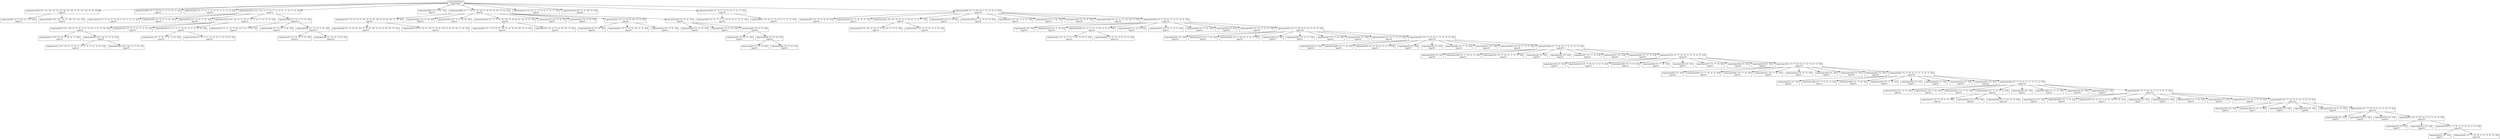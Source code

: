 digraph G{
node [shape=box];
edge [fontname=helvetica];
0 [label=<represent=None<br/>type=None<br/>>];
10 [label=<represent=[105, ['3', '13', '14', '5', '15', '6', '16', '9', '10', '7', '8', '13', '14', '5', '6', '4']]<br/>type=4<br/>>];
12 [label=<represent=[2, ['3', '7', '8', '4', '13', '14']]<br/>type=2<br/>>];
11 [label=<represent=[0, ['13', '14', '15', '3', '16', '13', '14', '4']]<br/>type=4<br/>>];
9 [label=<represent=[59, ['3', '7', '8', '4', '1', '2', '3', '4', '5', '6']]<br/>type=3<br/>>];
8 [label=<represent=[4, ['3', '7', '4', '1', '2', '3', '4', '1', '2', '3', '8', '4']]<br/>type=5<br/>>];
7 [label=<represent=[145, ['13', '14', '3', '7', '4', '1', '2', '3', '4', '1', '2', '3', '8', '4']]<br/>type=2<br/>>];
17 [label=<represent=[2, ['3', '7', '4', '1', '2', '8', '3', '4', '1', '2', '3', '4']]<br/>type=3<br/>>];
16 [label=<represent=[0, ['1', '2', '3', '7', '8', '4']]<br/>type=5<br/>>];
15 [label=<represent=[3, ['1', '2', '3', '7', '8', '4']]<br/>type=6<br/>>];
14 [label=<represent=[13, ['13', '14', '3', '7', '4', '1', '2', '3', '4', '1', '2', '3', '8', '4']]<br/>type=2<br/>>];
20 [label=<represent=[5, ['13', '14', '3', '7', '4', '1', '2', '3', '4', '1', '2', '3', '8', '4']]<br/>type=2<br/>>];
22 [label=<represent=[1, ['13', '14', '3', '7', '8', '4', '5', '6']]<br/>type=2<br/>>];
21 [label=<represent=[0, ['13', '14', '3', '7', '8', '4']]<br/>type=5<br/>>];
24 [label=<represent=[1, ['13', '14', '3', '7', '4', '1', '2', '3', '4', '1', '2', '3', '8', '4']]<br/>type=2<br/>>];
23 [label=<represent=[0, ['13', '14', '3', '7', '8', '4']]<br/>type=5<br/>>];
19 [label=<represent=[2, ['3', '4', '1', '2', '7', '3', '8', '4']]<br/>type=3<br/>>];
18 [label=<represent=[0, ['3', '4', '7', '1', '2', '3', '4', '1', '2', '3', '8', '4']]<br/>type=5<br/>>];
26 [label=<represent=[1, ['3', '7', '4', '1', '2', '3', '8', '4']]<br/>type=2<br/>>];
25 [label=<represent=[0, ['3', '4', '7', '1', '2', '3', '4', '1', '2', '3', '8', '4']]<br/>type=5<br/>>];
13 [label=<represent=[8, ['1', '2', '3', '7', '8', '4']]<br/>type=10<br/>>];
29 [label=<represent=[1, ['1', '2', '3', '7', '8', '11', '12', '7', '8', '4']]<br/>type=2<br/>>];
28 [label=<represent=[0, ['1', '2', '3', '7', '8', '4']]<br/>type=5<br/>>];
27 [label=<represent=[2, ['1', '2', '3', '7', '8', '4']]<br/>type=10<br/>>];
31 [label=<represent=[1, ['1', '2', '3', '7', '8', '4']]<br/>type=2<br/>>];
30 [label=<represent=[0, ['1', '2', '3', '7', '8', '4']]<br/>type=10<br/>>];
6 [label=<represent=[46, ['3', '5', '6', '4']]<br/>type=7<br/>>];
5 [label=<represent=[89, ['3', '7', '5', '6', '9', '10', '5', '6', '8', '9', '10', '5', '6', '4']]<br/>type=6<br/>>];
39 [label=<represent=[11, ['3', '5', '6', '9', '10', '5', '6', '9', '10', '5', '6', '9', '10', '5', '6', '4']]<br/>type=4<br/>>];
41 [label=<represent=[0, ['3', '5', '6', '9', '10', '5', '6', '9', '10', '5', '6', '4', '9', '10', '5', '6']]<br/>type=6<br/>>];
40 [label=<represent=[1, ['3', '5', '6', '9', '10', '5', '6', '9', '10', '5', '6', '9', '10', '5', '6', '4']]<br/>type=4<br/>>];
38 [label=<represent=[22, ['3', '5', '6', '4']]<br/>type=3<br/>>];
37 [label=<represent=[16, ['3', '7', '5', '6', '8', '4']]<br/>type=5<br/>>];
36 [label=<represent=[14, ['3', '7', '5', '6', '9', '10', '5', '6', '8', '9', '10', '5', '6', '4']]<br/>type=6<br/>>];
43 [label=<represent=[8, ['3', '7', '5', '6', '9', '10', '5', '6', '8', '9', '10', '5', '6', '4']]<br/>type=6<br/>>];
42 [label=<represent=[7, ['3', '4', '5', '6', '9', '10', '5', '6']]<br/>type=4<br/>>];
35 [label=<represent=[13, ['3', '5', '6', '4']]<br/>type=7<br/>>];
34 [label=<represent=[2, ['3', '5', '6', '4']]<br/>type=1<br/>>];
33 [label=<represent=[21, ['5', '3', '6', '9', '10', '5', '4', '6']]<br/>type=8<br/>>];
46 [label=<represent=[0, ['5', '3', '6', '4']]<br/>type=4<br/>>];
45 [label=<represent=[1, ['5', '3', '6', '9', '10', '5', '4', '6']]<br/>type=8<br/>>];
44 [label=<represent=[2, ['5', '3', '6', '4']]<br/>type=9<br/>>];
32 [label=<represent=[4, ['3', '5', '6', '4']]<br/>type=9<br/>>];
49 [label=<represent=[2, ['3', '5', '6', '4']]<br/>type=6<br/>>];
48 [label=<represent=[3, ['3', '5', '6', '4']]<br/>type=1<br/>>];
47 [label=<represent=[0, ['3', '5', '6', '4']]<br/>type=9<br/>>];
51 [label=<represent=[1, ['5', '6', '3', '4']]<br/>type=1<br/>>];
50 [label=<represent=[0, ['3', '5', '6', '4']]<br/>type=9<br/>>];
53 [label=<represent=[1, ['3', '5', '6', '4']]<br/>type=1<br/>>];
52 [label=<represent=[0, ['3', '5', '6', '4']]<br/>type=9<br/>>];
4 [label=<represent=[12, ['3', '4', '1', '2', '3', '4', '1', '2', '3', '4']]<br/>type=1<br/>>];
3 [label=<represent=[25, ['9', '3', '4', '10', '5', '6']]<br/>type=8<br/>>];
2 [label=<represent=[144, ['3', '4', '1', '2', '3', '4', '1', '2', '3', '4']]<br/>type=9<br/>>];
55 [label=<represent=[0, ['3', '4', '7', '1', '2', '3', '8', '4', '1', '2', '3', '4']]<br/>type=3<br/>>];
54 [label=<represent=[1, ['3', '4', '1', '2', '3', '4', '1', '2', '3', '4']]<br/>type=9<br/>>];
1 [label=<represent=[54, ['3', '7', '8', '4', '1', '2', '3', '4', '5', '6']]<br/>type=10<br/>>];
65 [label=<represent=[47, ['1', '2', '3', '5', '6', '4']]<br/>type=4<br/>>];
64 [label=<represent=[25, ['3', '7', '8', '4', '5', '6']]<br/>type=5<br/>>];
63 [label=<represent=[21, ['9', '10', '5', '6', '3', '7', '8', '4', '1', '2', '3', '4']]<br/>type=3<br/>>];
67 [label=<represent=[0, ['9', '10', '5', '6', '3', '7', '8', '4', '1', '2', '3', '4']]<br/>type=3<br/>>];
66 [label=<represent=[1, ['3', '5', '6', '4', '1', '2', '3', '4']]<br/>type=4<br/>>];
62 [label=<represent=[16, ['3', '4', '5', '6']]<br/>type=7<br/>>];
61 [label=<represent=[54, ['1', '2', '3', '5', '6', '4']]<br/>type=6<br/>>];
60 [label=<represent=[11, ['3', '4', '1', '2', '3', '4']]<br/>type=1<br/>>];
59 [label=<represent=[2, ['3', '7', '8', '4']]<br/>type=2<br/>>];
58 [label=<represent=[50, ['3', '4', '5', '6']]<br/>type=8<br/>>];
57 [label=<represent=[104, ['3', '4', '1', '2', '13', '14', '3', '4']]<br/>type=9<br/>>];
56 [label=<represent=[38, ['3', '7', '8', '4', '1', '2', '3', '4', '5', '6']]<br/>type=10<br/>>];
76 [label=<represent=[1, ['3', '4']]<br/>type=4<br/>>];
75 [label=<represent=[10, ['3', '7', '8', '4']]<br/>type=5<br/>>];
74 [label=<represent=[54, ['3', '4', '1', '2', '7', '8', '3', '4', '5', '6']]<br/>type=3<br/>>];
78 [label=<represent=[1, ['3', '4', '1', '2', '7', '8', '3', '4', '5', '6']]<br/>type=3<br/>>];
77 [label=<represent=[0, ['1', '2', '3', '7', '8', '4', '5', '6']]<br/>type=10<br/>>];
73 [label=<represent=[35, ['1', '2', '3', '4']]<br/>type=7<br/>>];
72 [label=<represent=[12, ['3', '4', '1', '2', '3', '4']]<br/>type=1<br/>>];
71 [label=<represent=[6, ['3', '7', '8', '4']]<br/>type=2<br/>>];
70 [label=<represent=[0, ['3', '4']]<br/>type=8<br/>>];
69 [label=<represent=[47, ['3', '4', '1', '2', '3', '4']]<br/>type=9<br/>>];
68 [label=<represent=[33, ['3', '7', '8', '4', '1', '2', '3', '4', '5', '6']]<br/>type=10<br/>>];
87 [label=<represent=[15, ['3', '4']]<br/>type=4<br/>>];
86 [label=<represent=[13, ['3', '7', '8', '4']]<br/>type=5<br/>>];
85 [label=<represent=[0, ['3', '7', '8', '4', '1', '2', '3', '4']]<br/>type=3<br/>>];
84 [label=<represent=[2, ['3', '4']]<br/>type=7<br/>>];
83 [label=<represent=[16, ['1', '2', '3', '4']]<br/>type=1<br/>>];
82 [label=<represent=[7, ['3', '7', '8', '4']]<br/>type=2<br/>>];
81 [label=<represent=[14, ['3', '4']]<br/>type=8<br/>>];
80 [label=<represent=[43, ['3', '4', '1', '2', '3', '4']]<br/>type=9<br/>>];
79 [label=<represent=[27, ['3', '7', '8', '4', '1', '2', '3', '4', '5', '6']]<br/>type=10<br/>>];
96 [label=<represent=[19, ['3', '4']]<br/>type=4<br/>>];
95 [label=<represent=[30, ['3', '7', '8', '4']]<br/>type=5<br/>>];
94 [label=<represent=[0, ['3', '7', '8', '4', '1', '2', '3', '4']]<br/>type=3<br/>>];
93 [label=<represent=[3, ['3', '4']]<br/>type=7<br/>>];
92 [label=<represent=[4, ['3', '4']]<br/>type=1<br/>>];
91 [label=<represent=[6, ['3', '7', '8', '4']]<br/>type=2<br/>>];
90 [label=<represent=[17, ['3', '4']]<br/>type=8<br/>>];
89 [label=<represent=[61, ['3', '4', '1', '2', '3', '4']]<br/>type=9<br/>>];
88 [label=<represent=[20, ['3', '7', '8', '4', '1', '2', '3', '4', '5', '6']]<br/>type=10<br/>>];
105 [label=<represent=[19, ['3', '4']]<br/>type=4<br/>>];
104 [label=<represent=[26, ['3', '7', '8', '4', '5', '6']]<br/>type=5<br/>>];
103 [label=<represent=[22, ['3', '7', '8', '4', '1', '2', '3', '4']]<br/>type=3<br/>>];
102 [label=<represent=[2, ['3', '4']]<br/>type=7<br/>>];
101 [label=<represent=[4, ['3', '4']]<br/>type=1<br/>>];
100 [label=<represent=[7, ['3', '7', '8', '4']]<br/>type=2<br/>>];
99 [label=<represent=[17, ['3', '4']]<br/>type=8<br/>>];
98 [label=<represent=[43, ['1', '2', '3', '4']]<br/>type=9<br/>>];
97 [label=<represent=[14, ['3', '7', '8', '4', '1', '2', '3', '4', '5', '6']]<br/>type=10<br/>>];
114 [label=<represent=[16, ['3', '4']]<br/>type=4<br/>>];
113 [label=<represent=[22, ['3', '7', '8', '4', '1', '2', '3', '4']]<br/>type=3<br/>>];
112 [label=<represent=[36, ['3', '7', '8', '4']]<br/>type=5<br/>>];
111 [label=<represent=[6, ['3', '7', '8', '4']]<br/>type=2<br/>>];
110 [label=<represent=[3, ['3', '4']]<br/>type=7<br/>>];
109 [label=<represent=[17, ['3', '7', '8', '4']]<br/>type=1<br/>>];
108 [label=<represent=[18, ['3', '4']]<br/>type=8<br/>>];
107 [label=<represent=[0, ['3', '4']]<br/>type=9<br/>>];
106 [label=<represent=[11, ['3', '7', '8', '4', '1', '2', '3', '4', '5', '6']]<br/>type=10<br/>>];
123 [label=<represent=[15, ['3', '4']]<br/>type=4<br/>>];
122 [label=<represent=[53, ['3', '7', '8', '4', '5', '6']]<br/>type=3<br/>>];
121 [label=<represent=[31, ['3', '7', '8', '4']]<br/>type=5<br/>>];
120 [label=<represent=[11, ['3', '7', '8', '4']]<br/>type=2<br/>>];
119 [label=<represent=[2, ['3', '4', '5', '6']]<br/>type=7<br/>>];
118 [label=<represent=[25, ['3', '4']]<br/>type=1<br/>>];
117 [label=<represent=[18, ['3', '4']]<br/>type=8<br/>>];
116 [label=<represent=[5, ['3', '4']]<br/>type=9<br/>>];
115 [label=<represent=[8, ['3', '7', '8', '4', '1', '2', '3', '4', '5', '6']]<br/>type=10<br/>>];
132 [label=<represent=[13, ['3', '4']]<br/>type=4<br/>>];
131 [label=<represent=[46, ['3', '7', '8', '4', '5', '6']]<br/>type=3<br/>>];
130 [label=<represent=[26, ['3', '7', '8', '4']]<br/>type=5<br/>>];
129 [label=<represent=[10, ['3', '7', '8', '4']]<br/>type=2<br/>>];
128 [label=<represent=[2, ['3', '4']]<br/>type=7<br/>>];
127 [label=<represent=[25, ['3', '4']]<br/>type=1<br/>>];
126 [label=<represent=[19, ['3', '4']]<br/>type=8<br/>>];
125 [label=<represent=[21, ['3', '4']]<br/>type=9<br/>>];
124 [label=<represent=[6, ['3', '7', '8', '4', '1', '2', '3', '4', '5', '6']]<br/>type=10<br/>>];
141 [label=<represent=[13, ['1', '2', '3', '4']]<br/>type=4<br/>>];
140 [label=<represent=[1, ['3', '7', '8', '4']]<br/>type=3<br/>>];
139 [label=<represent=[31, ['3', '7', '8', '4']]<br/>type=5<br/>>];
138 [label=<represent=[9, ['3', '7', '8', '5', '4', '6']]<br/>type=2<br/>>];
144 [label=<represent=[1, ['3', '7', '8', '5', '4', '6']]<br/>type=2<br/>>];
143 [label=<represent=[2, ['3', '5', '4', '6']]<br/>type=8<br/>>];
142 [label=<represent=[0, ['3', '7', '8', '5', '4', '6']]<br/>type=10<br/>>];
137 [label=<represent=[4, ['3', '4']]<br/>type=7<br/>>];
136 [label=<represent=[23, ['1', '2', '3', '4']]<br/>type=1<br/>>];
135 [label=<represent=[19, ['3', '4']]<br/>type=8<br/>>];
134 [label=<represent=[21, ['3', '4']]<br/>type=9<br/>>];
133 [label=<represent=[5, ['3', '7', '8', '4', '1', '2', '3', '4', '5', '6']]<br/>type=10<br/>>];
153 [label=<represent=[11, ['3', '4']]<br/>type=4<br/>>];
152 [label=<represent=[25, ['3', '7', '8', '4']]<br/>type=5<br/>>];
151 [label=<represent=[7, ['9', '3', '4', '1', '2', '3', '10', '5', '6', '4']]<br/>type=3<br/>>];
150 [label=<represent=[4, ['3', '4']]<br/>type=7<br/>>];
149 [label=<represent=[19, ['3', '4']]<br/>type=1<br/>>];
148 [label=<represent=[23, ['3', '7', '8', '4']]<br/>type=2<br/>>];
147 [label=<represent=[14, ['3', '4']]<br/>type=8<br/>>];
146 [label=<represent=[17, ['3', '4', '1', '2', '3', '4']]<br/>type=9<br/>>];
145 [label=<represent=[3, ['3', '7', '8', '4', '1', '2', '3', '4', '5', '6']]<br/>type=10<br/>>];
159 [label=<represent=[10, ['3', '4']]<br/>type=3<br/>>];
158 [label=<represent=[6, ['1', '2', '3', '4']]<br/>type=7<br/>>];
157 [label=<represent=[22, ['3', '4']]<br/>type=1<br/>>];
156 [label=<represent=[14, ['3', '4']]<br/>type=8<br/>>];
155 [label=<represent=[15, ['3', '4', '5', '6']]<br/>type=9<br/>>];
154 [label=<represent=[3, ['3', '7', '8', '4', '1', '2', '3', '4', '5', '6']]<br/>type=10<br/>>];
163 [label=<represent=[9, ['3', '4']]<br/>type=7<br/>>];
162 [label=<represent=[16, ['3', '4']]<br/>type=8<br/>>];
161 [label=<represent=[12, ['3', '4']]<br/>type=9<br/>>];
160 [label=<represent=[3, ['3', '7', '8', '4', '1', '2', '3', '4', '5', '6']]<br/>type=10<br/>>];
166 [label=<represent=[12, ['3', '4']]<br/>type=7<br/>>];
165 [label=<represent=[11, ['3', '4']]<br/>type=9<br/>>];
164 [label=<represent=[3, ['3', '7', '8', '4', '1', '2', '3', '4', '5', '6']]<br/>type=10<br/>>];
168 [label=<represent=[12, ['3', '4']]<br/>type=7<br/>>];
167 [label=<represent=[3, ['3', '7', '8', '4', '1', '2', '3', '4', '5', '6']]<br/>type=10<br/>>];
0 -> 1;
0 -> 2;
0 -> 3;
0 -> 4;
0 -> 5;
0 -> 6;
0 -> 7;
0 -> 8;
0 -> 9;
0 -> 10;
10 -> 11;
10 -> 12;
7 -> 13;
7 -> 14;
7 -> 15;
7 -> 16;
7 -> 17;
14 -> 18;
14 -> 19;
14 -> 20;
20 -> 21;
20 -> 22;
21 -> 23;
21 -> 24;
18 -> 25;
18 -> 26;
13 -> 27;
13 -> 28;
13 -> 29;
27 -> 30;
27 -> 31;
5 -> 32;
5 -> 33;
5 -> 34;
5 -> 35;
5 -> 36;
5 -> 37;
5 -> 38;
5 -> 39;
39 -> 40;
39 -> 41;
36 -> 42;
36 -> 43;
33 -> 44;
33 -> 45;
33 -> 46;
32 -> 47;
32 -> 48;
32 -> 49;
47 -> 50;
47 -> 51;
50 -> 52;
50 -> 53;
2 -> 54;
2 -> 55;
1 -> 56;
1 -> 57;
1 -> 58;
1 -> 59;
1 -> 60;
1 -> 61;
1 -> 62;
1 -> 63;
1 -> 64;
1 -> 65;
63 -> 66;
63 -> 67;
56 -> 68;
56 -> 69;
56 -> 70;
56 -> 71;
56 -> 72;
56 -> 73;
56 -> 74;
56 -> 75;
56 -> 76;
74 -> 77;
74 -> 78;
68 -> 79;
68 -> 80;
68 -> 81;
68 -> 82;
68 -> 83;
68 -> 84;
68 -> 85;
68 -> 86;
68 -> 87;
79 -> 88;
79 -> 89;
79 -> 90;
79 -> 91;
79 -> 92;
79 -> 93;
79 -> 94;
79 -> 95;
79 -> 96;
88 -> 97;
88 -> 98;
88 -> 99;
88 -> 100;
88 -> 101;
88 -> 102;
88 -> 103;
88 -> 104;
88 -> 105;
97 -> 106;
97 -> 107;
97 -> 108;
97 -> 109;
97 -> 110;
97 -> 111;
97 -> 112;
97 -> 113;
97 -> 114;
106 -> 115;
106 -> 116;
106 -> 117;
106 -> 118;
106 -> 119;
106 -> 120;
106 -> 121;
106 -> 122;
106 -> 123;
115 -> 124;
115 -> 125;
115 -> 126;
115 -> 127;
115 -> 128;
115 -> 129;
115 -> 130;
115 -> 131;
115 -> 132;
124 -> 133;
124 -> 134;
124 -> 135;
124 -> 136;
124 -> 137;
124 -> 138;
124 -> 139;
124 -> 140;
124 -> 141;
138 -> 142;
138 -> 143;
138 -> 144;
133 -> 145;
133 -> 146;
133 -> 147;
133 -> 148;
133 -> 149;
133 -> 150;
133 -> 151;
133 -> 152;
133 -> 153;
145 -> 154;
145 -> 155;
145 -> 156;
145 -> 157;
145 -> 158;
145 -> 159;
154 -> 160;
154 -> 161;
154 -> 162;
154 -> 163;
160 -> 164;
160 -> 165;
160 -> 166;
164 -> 167;
164 -> 168;
}